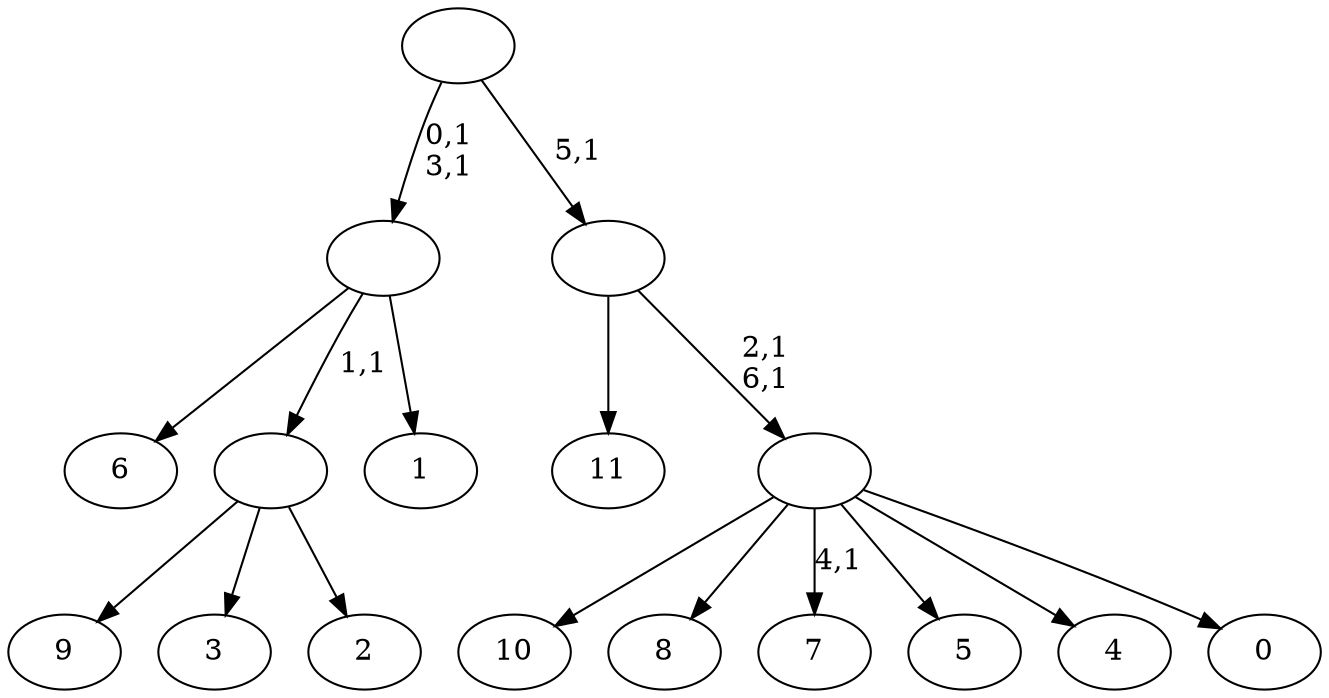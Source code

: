 digraph T {
	19 [label="11"]
	18 [label="10"]
	17 [label="9"]
	16 [label="8"]
	15 [label="7"]
	13 [label="6"]
	12 [label="5"]
	11 [label="4"]
	10 [label="3"]
	9 [label="2"]
	8 [label=""]
	7 [label="1"]
	6 [label=""]
	4 [label="0"]
	3 [label=""]
	1 [label=""]
	0 [label=""]
	8 -> 17 [label=""]
	8 -> 10 [label=""]
	8 -> 9 [label=""]
	6 -> 13 [label=""]
	6 -> 8 [label="1,1"]
	6 -> 7 [label=""]
	3 -> 15 [label="4,1"]
	3 -> 18 [label=""]
	3 -> 16 [label=""]
	3 -> 12 [label=""]
	3 -> 11 [label=""]
	3 -> 4 [label=""]
	1 -> 3 [label="2,1\n6,1"]
	1 -> 19 [label=""]
	0 -> 6 [label="0,1\n3,1"]
	0 -> 1 [label="5,1"]
}
